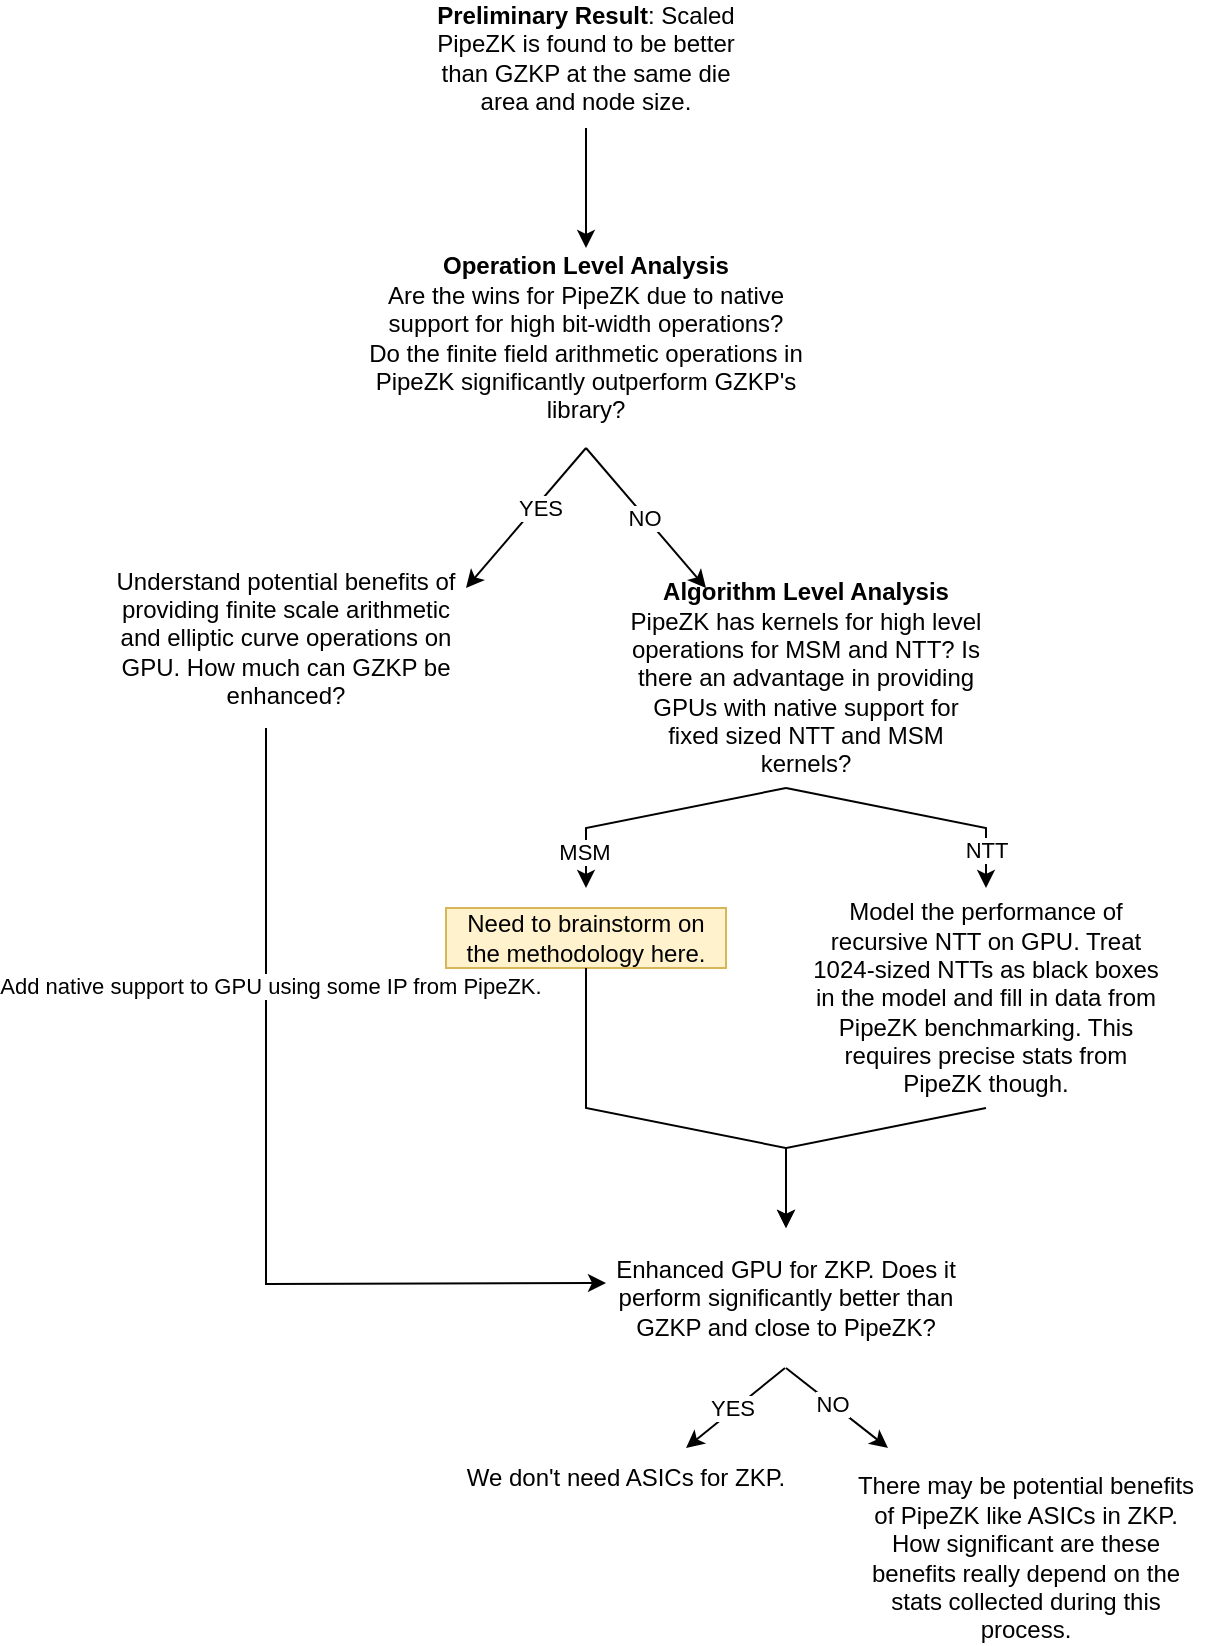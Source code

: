 <mxfile version="22.1.7" type="github">
  <diagram name="Page-1" id="DtAqqJ4vXcb-iwtImGL9">
    <mxGraphModel dx="794" dy="521" grid="1" gridSize="10" guides="1" tooltips="1" connect="1" arrows="1" fold="1" page="1" pageScale="1" pageWidth="850" pageHeight="1100" math="0" shadow="0">
      <root>
        <mxCell id="0" />
        <mxCell id="1" parent="0" />
        <mxCell id="nRNA14XjF2XLPDuHHtgS-1" value="&lt;b&gt;Preliminary Result&lt;/b&gt;: Scaled PipeZK is found to be better than GZKP at the same die area and node size." style="text;html=1;strokeColor=none;fillColor=none;align=center;verticalAlign=middle;whiteSpace=wrap;rounded=0;" vertex="1" parent="1">
          <mxGeometry x="320" y="30" width="160" height="50" as="geometry" />
        </mxCell>
        <mxCell id="nRNA14XjF2XLPDuHHtgS-2" value="&lt;b&gt;Operation Level Analysis&lt;/b&gt;&lt;br&gt;Are the wins for PipeZK due to native support for high bit-width operations?&lt;br&gt;Do the finite field arithmetic operations in PipeZK significantly outperform GZKP&#39;s library?" style="text;html=1;strokeColor=none;fillColor=none;align=center;verticalAlign=middle;whiteSpace=wrap;rounded=0;" vertex="1" parent="1">
          <mxGeometry x="280" y="160" width="240" height="70" as="geometry" />
        </mxCell>
        <mxCell id="nRNA14XjF2XLPDuHHtgS-5" value="" style="endArrow=classic;html=1;rounded=0;" edge="1" parent="1">
          <mxGeometry width="50" height="50" relative="1" as="geometry">
            <mxPoint x="400" y="90" as="sourcePoint" />
            <mxPoint x="400" y="150" as="targetPoint" />
          </mxGeometry>
        </mxCell>
        <mxCell id="nRNA14XjF2XLPDuHHtgS-6" value="" style="endArrow=classic;html=1;rounded=0;" edge="1" parent="1">
          <mxGeometry width="50" height="50" relative="1" as="geometry">
            <mxPoint x="400" y="250" as="sourcePoint" />
            <mxPoint x="340" y="320" as="targetPoint" />
          </mxGeometry>
        </mxCell>
        <mxCell id="nRNA14XjF2XLPDuHHtgS-7" value="YES" style="edgeLabel;html=1;align=center;verticalAlign=middle;resizable=0;points=[];" vertex="1" connectable="0" parent="nRNA14XjF2XLPDuHHtgS-6">
          <mxGeometry x="-0.175" y="2" relative="1" as="geometry">
            <mxPoint as="offset" />
          </mxGeometry>
        </mxCell>
        <mxCell id="nRNA14XjF2XLPDuHHtgS-11" value="" style="endArrow=classic;html=1;rounded=0;" edge="1" parent="1">
          <mxGeometry width="50" height="50" relative="1" as="geometry">
            <mxPoint x="400" y="250" as="sourcePoint" />
            <mxPoint x="460" y="320" as="targetPoint" />
          </mxGeometry>
        </mxCell>
        <mxCell id="nRNA14XjF2XLPDuHHtgS-12" value="NO" style="edgeLabel;html=1;align=center;verticalAlign=middle;resizable=0;points=[];" vertex="1" connectable="0" parent="nRNA14XjF2XLPDuHHtgS-11">
          <mxGeometry x="-0.014" y="-1" relative="1" as="geometry">
            <mxPoint as="offset" />
          </mxGeometry>
        </mxCell>
        <mxCell id="nRNA14XjF2XLPDuHHtgS-13" value="Understand potential benefits of providing finite scale arithmetic and elliptic curve operations on GPU. How much can GZKP be enhanced?" style="text;html=1;strokeColor=none;fillColor=none;align=center;verticalAlign=middle;whiteSpace=wrap;rounded=0;" vertex="1" parent="1">
          <mxGeometry x="160" y="330" width="180" height="30" as="geometry" />
        </mxCell>
        <mxCell id="nRNA14XjF2XLPDuHHtgS-15" value="&lt;b&gt;Algorithm Level Analysis&lt;/b&gt;&lt;br&gt;PipeZK has kernels for high level operations for MSM and NTT? Is there an advantage in providing GPUs with native support for fixed sized NTT and MSM kernels?" style="text;html=1;strokeColor=none;fillColor=none;align=center;verticalAlign=middle;whiteSpace=wrap;rounded=0;" vertex="1" parent="1">
          <mxGeometry x="420" y="350" width="180" height="30" as="geometry" />
        </mxCell>
        <mxCell id="nRNA14XjF2XLPDuHHtgS-16" value="" style="endArrow=classic;html=1;rounded=0;" edge="1" parent="1">
          <mxGeometry width="50" height="50" relative="1" as="geometry">
            <mxPoint x="500" y="420" as="sourcePoint" />
            <mxPoint x="400" y="470" as="targetPoint" />
            <Array as="points">
              <mxPoint x="400" y="440" />
            </Array>
          </mxGeometry>
        </mxCell>
        <mxCell id="nRNA14XjF2XLPDuHHtgS-18" value="MSM" style="edgeLabel;html=1;align=center;verticalAlign=middle;resizable=0;points=[];" vertex="1" connectable="0" parent="nRNA14XjF2XLPDuHHtgS-16">
          <mxGeometry x="0.727" y="-1" relative="1" as="geometry">
            <mxPoint as="offset" />
          </mxGeometry>
        </mxCell>
        <mxCell id="nRNA14XjF2XLPDuHHtgS-17" value="" style="endArrow=classic;html=1;rounded=0;" edge="1" parent="1">
          <mxGeometry width="50" height="50" relative="1" as="geometry">
            <mxPoint x="500" y="420" as="sourcePoint" />
            <mxPoint x="600" y="470" as="targetPoint" />
            <Array as="points">
              <mxPoint x="600" y="440" />
            </Array>
          </mxGeometry>
        </mxCell>
        <mxCell id="nRNA14XjF2XLPDuHHtgS-19" value="NTT" style="edgeLabel;html=1;align=center;verticalAlign=middle;resizable=0;points=[];" vertex="1" connectable="0" parent="nRNA14XjF2XLPDuHHtgS-17">
          <mxGeometry x="0.712" relative="1" as="geometry">
            <mxPoint as="offset" />
          </mxGeometry>
        </mxCell>
        <mxCell id="nRNA14XjF2XLPDuHHtgS-20" value="Need to brainstorm on the methodology here." style="text;html=1;strokeColor=#d6b656;fillColor=#fff2cc;align=center;verticalAlign=middle;whiteSpace=wrap;rounded=0;" vertex="1" parent="1">
          <mxGeometry x="330" y="480" width="140" height="30" as="geometry" />
        </mxCell>
        <mxCell id="nRNA14XjF2XLPDuHHtgS-24" value="Model the performance of recursive NTT on GPU. Treat 1024-sized NTTs as black boxes in the model and fill in data from PipeZK benchmarking. This requires precise stats from PipeZK though." style="text;html=1;strokeColor=none;fillColor=none;align=center;verticalAlign=middle;whiteSpace=wrap;rounded=0;" vertex="1" parent="1">
          <mxGeometry x="510" y="510" width="180" height="30" as="geometry" />
        </mxCell>
        <mxCell id="nRNA14XjF2XLPDuHHtgS-25" value="" style="endArrow=classic;html=1;rounded=0;" edge="1" parent="1">
          <mxGeometry width="50" height="50" relative="1" as="geometry">
            <mxPoint x="600" y="580" as="sourcePoint" />
            <mxPoint x="500" y="640" as="targetPoint" />
            <Array as="points">
              <mxPoint x="500" y="600" />
            </Array>
          </mxGeometry>
        </mxCell>
        <mxCell id="nRNA14XjF2XLPDuHHtgS-26" value="" style="endArrow=classic;html=1;rounded=0;exitX=0.5;exitY=1;exitDx=0;exitDy=0;" edge="1" parent="1" source="nRNA14XjF2XLPDuHHtgS-20">
          <mxGeometry width="50" height="50" relative="1" as="geometry">
            <mxPoint x="400" y="580" as="sourcePoint" />
            <mxPoint x="500" y="640" as="targetPoint" />
            <Array as="points">
              <mxPoint x="400" y="580" />
              <mxPoint x="500" y="600" />
            </Array>
          </mxGeometry>
        </mxCell>
        <mxCell id="nRNA14XjF2XLPDuHHtgS-28" value="Enhanced GPU for ZKP. Does it perform significantly better than GZKP and close to PipeZK?" style="text;html=1;strokeColor=none;fillColor=none;align=center;verticalAlign=middle;whiteSpace=wrap;rounded=0;" vertex="1" parent="1">
          <mxGeometry x="410" y="660" width="180" height="30" as="geometry" />
        </mxCell>
        <mxCell id="nRNA14XjF2XLPDuHHtgS-31" value="" style="endArrow=classic;html=1;rounded=0;" edge="1" parent="1">
          <mxGeometry width="50" height="50" relative="1" as="geometry">
            <mxPoint x="499.5" y="710" as="sourcePoint" />
            <mxPoint x="450" y="750" as="targetPoint" />
          </mxGeometry>
        </mxCell>
        <mxCell id="nRNA14XjF2XLPDuHHtgS-33" value="YES" style="edgeLabel;html=1;align=center;verticalAlign=middle;resizable=0;points=[];" vertex="1" connectable="0" parent="nRNA14XjF2XLPDuHHtgS-31">
          <mxGeometry x="0.043" y="-1" relative="1" as="geometry">
            <mxPoint as="offset" />
          </mxGeometry>
        </mxCell>
        <mxCell id="nRNA14XjF2XLPDuHHtgS-32" value="" style="endArrow=classic;html=1;rounded=0;" edge="1" parent="1">
          <mxGeometry width="50" height="50" relative="1" as="geometry">
            <mxPoint x="500" y="710" as="sourcePoint" />
            <mxPoint x="551" y="750" as="targetPoint" />
          </mxGeometry>
        </mxCell>
        <mxCell id="nRNA14XjF2XLPDuHHtgS-34" value="NO" style="edgeLabel;html=1;align=center;verticalAlign=middle;resizable=0;points=[];" vertex="1" connectable="0" parent="nRNA14XjF2XLPDuHHtgS-32">
          <mxGeometry x="-0.099" relative="1" as="geometry">
            <mxPoint as="offset" />
          </mxGeometry>
        </mxCell>
        <mxCell id="nRNA14XjF2XLPDuHHtgS-35" value="We don&#39;t need ASICs for ZKP." style="text;html=1;strokeColor=none;fillColor=none;align=center;verticalAlign=middle;whiteSpace=wrap;rounded=0;" vertex="1" parent="1">
          <mxGeometry x="330" y="750" width="180" height="30" as="geometry" />
        </mxCell>
        <mxCell id="nRNA14XjF2XLPDuHHtgS-36" value="There may be potential benefits of PipeZK like ASICs in ZKP. How significant are these benefits really depend on the stats collected during this process." style="text;html=1;strokeColor=none;fillColor=none;align=center;verticalAlign=middle;whiteSpace=wrap;rounded=0;" vertex="1" parent="1">
          <mxGeometry x="530" y="790" width="180" height="30" as="geometry" />
        </mxCell>
        <mxCell id="nRNA14XjF2XLPDuHHtgS-37" value="" style="endArrow=classic;html=1;rounded=0;entryX=0;entryY=0.25;entryDx=0;entryDy=0;" edge="1" parent="1" target="nRNA14XjF2XLPDuHHtgS-28">
          <mxGeometry width="50" height="50" relative="1" as="geometry">
            <mxPoint x="240" y="390" as="sourcePoint" />
            <mxPoint x="290" y="340" as="targetPoint" />
            <Array as="points">
              <mxPoint x="240" y="668" />
            </Array>
          </mxGeometry>
        </mxCell>
        <mxCell id="nRNA14XjF2XLPDuHHtgS-38" value="Add native support to GPU using some IP from PipeZK." style="edgeLabel;html=1;align=center;verticalAlign=middle;resizable=0;points=[];" vertex="1" connectable="0" parent="nRNA14XjF2XLPDuHHtgS-37">
          <mxGeometry x="-0.424" y="2" relative="1" as="geometry">
            <mxPoint as="offset" />
          </mxGeometry>
        </mxCell>
      </root>
    </mxGraphModel>
  </diagram>
</mxfile>
